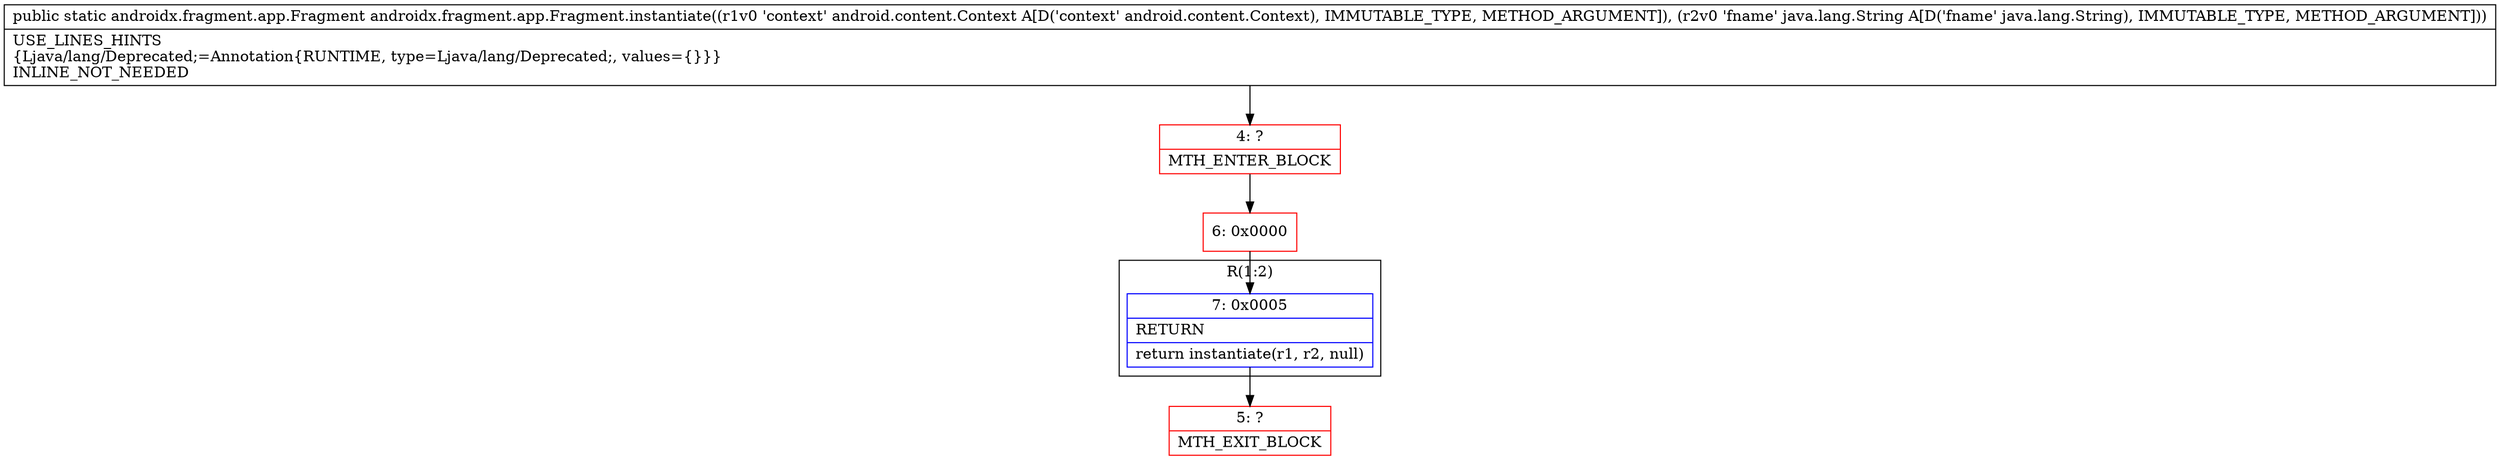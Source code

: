 digraph "CFG forandroidx.fragment.app.Fragment.instantiate(Landroid\/content\/Context;Ljava\/lang\/String;)Landroidx\/fragment\/app\/Fragment;" {
subgraph cluster_Region_895632194 {
label = "R(1:2)";
node [shape=record,color=blue];
Node_7 [shape=record,label="{7\:\ 0x0005|RETURN\l|return instantiate(r1, r2, null)\l}"];
}
Node_4 [shape=record,color=red,label="{4\:\ ?|MTH_ENTER_BLOCK\l}"];
Node_6 [shape=record,color=red,label="{6\:\ 0x0000}"];
Node_5 [shape=record,color=red,label="{5\:\ ?|MTH_EXIT_BLOCK\l}"];
MethodNode[shape=record,label="{public static androidx.fragment.app.Fragment androidx.fragment.app.Fragment.instantiate((r1v0 'context' android.content.Context A[D('context' android.content.Context), IMMUTABLE_TYPE, METHOD_ARGUMENT]), (r2v0 'fname' java.lang.String A[D('fname' java.lang.String), IMMUTABLE_TYPE, METHOD_ARGUMENT]))  | USE_LINES_HINTS\l\{Ljava\/lang\/Deprecated;=Annotation\{RUNTIME, type=Ljava\/lang\/Deprecated;, values=\{\}\}\}\lINLINE_NOT_NEEDED\l}"];
MethodNode -> Node_4;Node_7 -> Node_5;
Node_4 -> Node_6;
Node_6 -> Node_7;
}

